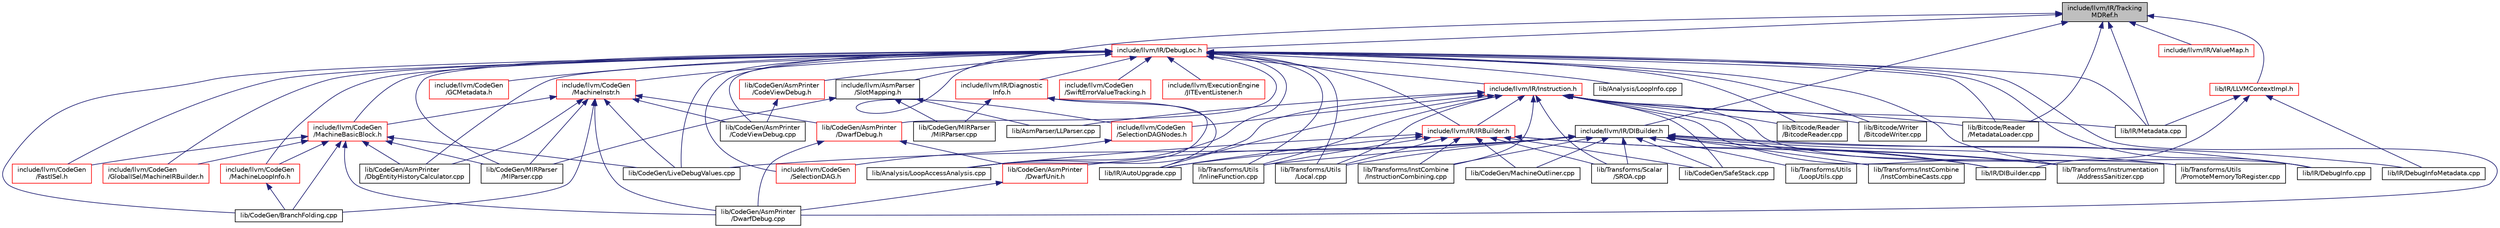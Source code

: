 digraph "include/llvm/IR/TrackingMDRef.h"
{
 // LATEX_PDF_SIZE
  bgcolor="transparent";
  edge [fontname="Helvetica",fontsize="10",labelfontname="Helvetica",labelfontsize="10"];
  node [fontname="Helvetica",fontsize="10",shape="box"];
  Node1 [label="include/llvm/IR/Tracking\lMDRef.h",height=0.2,width=0.4,color="black", fillcolor="grey75", style="filled", fontcolor="black",tooltip=" "];
  Node1 -> Node2 [dir="back",color="midnightblue",fontsize="10",style="solid",fontname="Helvetica"];
  Node2 [label="include/llvm/AsmParser\l/SlotMapping.h",height=0.2,width=0.4,color="black",URL="$SlotMapping_8h.html",tooltip=" "];
  Node2 -> Node3 [dir="back",color="midnightblue",fontsize="10",style="solid",fontname="Helvetica"];
  Node3 [label="lib/AsmParser/LLParser.cpp",height=0.2,width=0.4,color="black",URL="$LLParser_8cpp.html",tooltip=" "];
  Node2 -> Node4 [dir="back",color="midnightblue",fontsize="10",style="solid",fontname="Helvetica"];
  Node4 [label="lib/CodeGen/MIRParser\l/MIParser.cpp",height=0.2,width=0.4,color="black",URL="$MIParser_8cpp.html",tooltip=" "];
  Node2 -> Node5 [dir="back",color="midnightblue",fontsize="10",style="solid",fontname="Helvetica"];
  Node5 [label="lib/CodeGen/MIRParser\l/MIRParser.cpp",height=0.2,width=0.4,color="black",URL="$MIRParser_8cpp.html",tooltip=" "];
  Node1 -> Node6 [dir="back",color="midnightblue",fontsize="10",style="solid",fontname="Helvetica"];
  Node6 [label="include/llvm/IR/DIBuilder.h",height=0.2,width=0.4,color="black",URL="$DIBuilder_8h.html",tooltip=" "];
  Node6 -> Node7 [dir="back",color="midnightblue",fontsize="10",style="solid",fontname="Helvetica"];
  Node7 [label="lib/CodeGen/AsmPrinter\l/DwarfUnit.h",height=0.2,width=0.4,color="red",URL="$DwarfUnit_8h.html",tooltip=" "];
  Node7 -> Node12 [dir="back",color="midnightblue",fontsize="10",style="solid",fontname="Helvetica"];
  Node12 [label="lib/CodeGen/AsmPrinter\l/DwarfDebug.cpp",height=0.2,width=0.4,color="black",URL="$DwarfDebug_8cpp.html",tooltip=" "];
  Node6 -> Node16 [dir="back",color="midnightblue",fontsize="10",style="solid",fontname="Helvetica"];
  Node16 [label="lib/CodeGen/LiveDebugValues.cpp",height=0.2,width=0.4,color="black",URL="$LiveDebugValues_8cpp.html",tooltip=" "];
  Node6 -> Node17 [dir="back",color="midnightblue",fontsize="10",style="solid",fontname="Helvetica"];
  Node17 [label="lib/CodeGen/MachineOutliner.cpp",height=0.2,width=0.4,color="black",URL="$MachineOutliner_8cpp.html",tooltip="Replaces repeated sequences of instructions with function calls."];
  Node6 -> Node18 [dir="back",color="midnightblue",fontsize="10",style="solid",fontname="Helvetica"];
  Node18 [label="lib/CodeGen/SafeStack.cpp",height=0.2,width=0.4,color="black",URL="$SafeStack_8cpp.html",tooltip=" "];
  Node6 -> Node19 [dir="back",color="midnightblue",fontsize="10",style="solid",fontname="Helvetica"];
  Node19 [label="lib/IR/AutoUpgrade.cpp",height=0.2,width=0.4,color="black",URL="$AutoUpgrade_8cpp.html",tooltip=" "];
  Node6 -> Node20 [dir="back",color="midnightblue",fontsize="10",style="solid",fontname="Helvetica"];
  Node20 [label="lib/IR/DIBuilder.cpp",height=0.2,width=0.4,color="black",URL="$DIBuilder_8cpp.html",tooltip=" "];
  Node6 -> Node21 [dir="back",color="midnightblue",fontsize="10",style="solid",fontname="Helvetica"];
  Node21 [label="lib/IR/DebugInfo.cpp",height=0.2,width=0.4,color="black",URL="$DebugInfo_8cpp.html",tooltip=" "];
  Node6 -> Node22 [dir="back",color="midnightblue",fontsize="10",style="solid",fontname="Helvetica"];
  Node22 [label="lib/IR/DebugInfoMetadata.cpp",height=0.2,width=0.4,color="black",URL="$DebugInfoMetadata_8cpp.html",tooltip=" "];
  Node6 -> Node23 [dir="back",color="midnightblue",fontsize="10",style="solid",fontname="Helvetica"];
  Node23 [label="lib/Transforms/InstCombine\l/InstCombineCasts.cpp",height=0.2,width=0.4,color="black",URL="$InstCombineCasts_8cpp.html",tooltip=" "];
  Node6 -> Node24 [dir="back",color="midnightblue",fontsize="10",style="solid",fontname="Helvetica"];
  Node24 [label="lib/Transforms/InstCombine\l/InstructionCombining.cpp",height=0.2,width=0.4,color="black",URL="$InstructionCombining_8cpp.html",tooltip=" "];
  Node6 -> Node25 [dir="back",color="midnightblue",fontsize="10",style="solid",fontname="Helvetica"];
  Node25 [label="lib/Transforms/Instrumentation\l/AddressSanitizer.cpp",height=0.2,width=0.4,color="black",URL="$AddressSanitizer_8cpp.html",tooltip=" "];
  Node6 -> Node26 [dir="back",color="midnightblue",fontsize="10",style="solid",fontname="Helvetica"];
  Node26 [label="lib/Transforms/Scalar\l/SROA.cpp",height=0.2,width=0.4,color="black",URL="$SROA_8cpp.html",tooltip="This transformation implements the well known scalar replacement of aggregates transformation."];
  Node6 -> Node27 [dir="back",color="midnightblue",fontsize="10",style="solid",fontname="Helvetica"];
  Node27 [label="lib/Transforms/Utils\l/InlineFunction.cpp",height=0.2,width=0.4,color="black",URL="$InlineFunction_8cpp.html",tooltip=" "];
  Node6 -> Node28 [dir="back",color="midnightblue",fontsize="10",style="solid",fontname="Helvetica"];
  Node28 [label="lib/Transforms/Utils\l/Local.cpp",height=0.2,width=0.4,color="black",URL="$Local_8cpp.html",tooltip=" "];
  Node6 -> Node29 [dir="back",color="midnightblue",fontsize="10",style="solid",fontname="Helvetica"];
  Node29 [label="lib/Transforms/Utils\l/LoopUtils.cpp",height=0.2,width=0.4,color="black",URL="$LoopUtils_8cpp.html",tooltip=" "];
  Node6 -> Node30 [dir="back",color="midnightblue",fontsize="10",style="solid",fontname="Helvetica"];
  Node30 [label="lib/Transforms/Utils\l/PromoteMemoryToRegister.cpp",height=0.2,width=0.4,color="black",URL="$PromoteMemoryToRegister_8cpp.html",tooltip=" "];
  Node1 -> Node31 [dir="back",color="midnightblue",fontsize="10",style="solid",fontname="Helvetica"];
  Node31 [label="include/llvm/IR/DebugLoc.h",height=0.2,width=0.4,color="red",URL="$DebugLoc_8h.html",tooltip=" "];
  Node31 -> Node32 [dir="back",color="midnightblue",fontsize="10",style="solid",fontname="Helvetica"];
  Node32 [label="include/llvm/CodeGen\l/FastISel.h",height=0.2,width=0.4,color="red",URL="$FastISel_8h.html",tooltip="This file defines the FastISel class."];
  Node31 -> Node41 [dir="back",color="midnightblue",fontsize="10",style="solid",fontname="Helvetica"];
  Node41 [label="include/llvm/CodeGen\l/GCMetadata.h",height=0.2,width=0.4,color="red",URL="$GCMetadata_8h.html",tooltip=" "];
  Node31 -> Node49 [dir="back",color="midnightblue",fontsize="10",style="solid",fontname="Helvetica"];
  Node49 [label="include/llvm/CodeGen\l/GlobalISel/MachineIRBuilder.h",height=0.2,width=0.4,color="red",URL="$MachineIRBuilder_8h.html",tooltip="This file declares the MachineIRBuilder class."];
  Node31 -> Node89 [dir="back",color="midnightblue",fontsize="10",style="solid",fontname="Helvetica"];
  Node89 [label="include/llvm/CodeGen\l/MachineBasicBlock.h",height=0.2,width=0.4,color="red",URL="$MachineBasicBlock_8h.html",tooltip=" "];
  Node89 -> Node32 [dir="back",color="midnightblue",fontsize="10",style="solid",fontname="Helvetica"];
  Node89 -> Node49 [dir="back",color="midnightblue",fontsize="10",style="solid",fontname="Helvetica"];
  Node89 -> Node926 [dir="back",color="midnightblue",fontsize="10",style="solid",fontname="Helvetica"];
  Node926 [label="include/llvm/CodeGen\l/MachineLoopInfo.h",height=0.2,width=0.4,color="red",URL="$MachineLoopInfo_8h.html",tooltip=" "];
  Node926 -> Node733 [dir="back",color="midnightblue",fontsize="10",style="solid",fontname="Helvetica"];
  Node733 [label="lib/CodeGen/BranchFolding.cpp",height=0.2,width=0.4,color="black",URL="$BranchFolding_8cpp.html",tooltip=" "];
  Node89 -> Node238 [dir="back",color="midnightblue",fontsize="10",style="solid",fontname="Helvetica"];
  Node238 [label="lib/CodeGen/AsmPrinter\l/DbgEntityHistoryCalculator.cpp",height=0.2,width=0.4,color="black",URL="$DbgEntityHistoryCalculator_8cpp.html",tooltip=" "];
  Node89 -> Node12 [dir="back",color="midnightblue",fontsize="10",style="solid",fontname="Helvetica"];
  Node89 -> Node733 [dir="back",color="midnightblue",fontsize="10",style="solid",fontname="Helvetica"];
  Node89 -> Node16 [dir="back",color="midnightblue",fontsize="10",style="solid",fontname="Helvetica"];
  Node89 -> Node4 [dir="back",color="midnightblue",fontsize="10",style="solid",fontname="Helvetica"];
  Node31 -> Node1078 [dir="back",color="midnightblue",fontsize="10",style="solid",fontname="Helvetica"];
  Node1078 [label="include/llvm/CodeGen\l/MachineInstr.h",height=0.2,width=0.4,color="red",URL="$MachineInstr_8h.html",tooltip=" "];
  Node1078 -> Node89 [dir="back",color="midnightblue",fontsize="10",style="solid",fontname="Helvetica"];
  Node1078 -> Node893 [dir="back",color="midnightblue",fontsize="10",style="solid",fontname="Helvetica"];
  Node893 [label="lib/CodeGen/AsmPrinter\l/CodeViewDebug.cpp",height=0.2,width=0.4,color="black",URL="$CodeViewDebug_8cpp.html",tooltip=" "];
  Node1078 -> Node238 [dir="back",color="midnightblue",fontsize="10",style="solid",fontname="Helvetica"];
  Node1078 -> Node12 [dir="back",color="midnightblue",fontsize="10",style="solid",fontname="Helvetica"];
  Node1078 -> Node891 [dir="back",color="midnightblue",fontsize="10",style="solid",fontname="Helvetica"];
  Node891 [label="lib/CodeGen/AsmPrinter\l/DwarfDebug.h",height=0.2,width=0.4,color="red",URL="$DwarfDebug_8h.html",tooltip=" "];
  Node891 -> Node12 [dir="back",color="midnightblue",fontsize="10",style="solid",fontname="Helvetica"];
  Node891 -> Node7 [dir="back",color="midnightblue",fontsize="10",style="solid",fontname="Helvetica"];
  Node1078 -> Node733 [dir="back",color="midnightblue",fontsize="10",style="solid",fontname="Helvetica"];
  Node1078 -> Node16 [dir="back",color="midnightblue",fontsize="10",style="solid",fontname="Helvetica"];
  Node1078 -> Node4 [dir="back",color="midnightblue",fontsize="10",style="solid",fontname="Helvetica"];
  Node31 -> Node926 [dir="back",color="midnightblue",fontsize="10",style="solid",fontname="Helvetica"];
  Node31 -> Node106 [dir="back",color="midnightblue",fontsize="10",style="solid",fontname="Helvetica"];
  Node106 [label="include/llvm/CodeGen\l/SelectionDAG.h",height=0.2,width=0.4,color="red",URL="$SelectionDAG_8h.html",tooltip=" "];
  Node31 -> Node1085 [dir="back",color="midnightblue",fontsize="10",style="solid",fontname="Helvetica"];
  Node1085 [label="include/llvm/CodeGen\l/SelectionDAGNodes.h",height=0.2,width=0.4,color="red",URL="$SelectionDAGNodes_8h.html",tooltip=" "];
  Node1085 -> Node106 [dir="back",color="midnightblue",fontsize="10",style="solid",fontname="Helvetica"];
  Node31 -> Node1102 [dir="back",color="midnightblue",fontsize="10",style="solid",fontname="Helvetica"];
  Node1102 [label="include/llvm/CodeGen\l/SwiftErrorValueTracking.h",height=0.2,width=0.4,color="red",URL="$SwiftErrorValueTracking_8h.html",tooltip=" "];
  Node31 -> Node1103 [dir="back",color="midnightblue",fontsize="10",style="solid",fontname="Helvetica"];
  Node1103 [label="include/llvm/ExecutionEngine\l/JITEventListener.h",height=0.2,width=0.4,color="red",URL="$JITEventListener_8h.html",tooltip=" "];
  Node31 -> Node1111 [dir="back",color="midnightblue",fontsize="10",style="solid",fontname="Helvetica"];
  Node1111 [label="include/llvm/IR/Diagnostic\lInfo.h",height=0.2,width=0.4,color="red",URL="$DiagnosticInfo_8h.html",tooltip=" "];
  Node1111 -> Node1118 [dir="back",color="midnightblue",fontsize="10",style="solid",fontname="Helvetica"];
  Node1118 [label="lib/Analysis/LoopAccessAnalysis.cpp",height=0.2,width=0.4,color="black",URL="$LoopAccessAnalysis_8cpp.html",tooltip=" "];
  Node1111 -> Node5 [dir="back",color="midnightblue",fontsize="10",style="solid",fontname="Helvetica"];
  Node1111 -> Node19 [dir="back",color="midnightblue",fontsize="10",style="solid",fontname="Helvetica"];
  Node31 -> Node1235 [dir="back",color="midnightblue",fontsize="10",style="solid",fontname="Helvetica"];
  Node1235 [label="include/llvm/IR/IRBuilder.h",height=0.2,width=0.4,color="red",URL="$IRBuilder_8h.html",tooltip=" "];
  Node1235 -> Node1118 [dir="back",color="midnightblue",fontsize="10",style="solid",fontname="Helvetica"];
  Node1235 -> Node17 [dir="back",color="midnightblue",fontsize="10",style="solid",fontname="Helvetica"];
  Node1235 -> Node18 [dir="back",color="midnightblue",fontsize="10",style="solid",fontname="Helvetica"];
  Node1235 -> Node19 [dir="back",color="midnightblue",fontsize="10",style="solid",fontname="Helvetica"];
  Node1235 -> Node20 [dir="back",color="midnightblue",fontsize="10",style="solid",fontname="Helvetica"];
  Node1235 -> Node24 [dir="back",color="midnightblue",fontsize="10",style="solid",fontname="Helvetica"];
  Node1235 -> Node25 [dir="back",color="midnightblue",fontsize="10",style="solid",fontname="Helvetica"];
  Node1235 -> Node26 [dir="back",color="midnightblue",fontsize="10",style="solid",fontname="Helvetica"];
  Node1235 -> Node27 [dir="back",color="midnightblue",fontsize="10",style="solid",fontname="Helvetica"];
  Node1235 -> Node28 [dir="back",color="midnightblue",fontsize="10",style="solid",fontname="Helvetica"];
  Node31 -> Node1359 [dir="back",color="midnightblue",fontsize="10",style="solid",fontname="Helvetica"];
  Node1359 [label="include/llvm/IR/Instruction.h",height=0.2,width=0.4,color="red",URL="$IR_2Instruction_8h.html",tooltip=" "];
  Node1359 -> Node1085 [dir="back",color="midnightblue",fontsize="10",style="solid",fontname="Helvetica"];
  Node1359 -> Node1235 [dir="back",color="midnightblue",fontsize="10",style="solid",fontname="Helvetica"];
  Node1359 -> Node1118 [dir="back",color="midnightblue",fontsize="10",style="solid",fontname="Helvetica"];
  Node1359 -> Node3 [dir="back",color="midnightblue",fontsize="10",style="solid",fontname="Helvetica"];
  Node1359 -> Node1634 [dir="back",color="midnightblue",fontsize="10",style="solid",fontname="Helvetica"];
  Node1634 [label="lib/Bitcode/Reader\l/BitcodeReader.cpp",height=0.2,width=0.4,color="black",URL="$BitcodeReader_8cpp.html",tooltip=" "];
  Node1359 -> Node1675 [dir="back",color="midnightblue",fontsize="10",style="solid",fontname="Helvetica"];
  Node1675 [label="lib/Bitcode/Reader\l/MetadataLoader.cpp",height=0.2,width=0.4,color="black",URL="$MetadataLoader_8cpp.html",tooltip=" "];
  Node1359 -> Node1635 [dir="back",color="midnightblue",fontsize="10",style="solid",fontname="Helvetica"];
  Node1635 [label="lib/Bitcode/Writer\l/BitcodeWriter.cpp",height=0.2,width=0.4,color="black",URL="$BitcodeWriter_8cpp.html",tooltip=" "];
  Node1359 -> Node18 [dir="back",color="midnightblue",fontsize="10",style="solid",fontname="Helvetica"];
  Node1359 -> Node19 [dir="back",color="midnightblue",fontsize="10",style="solid",fontname="Helvetica"];
  Node1359 -> Node21 [dir="back",color="midnightblue",fontsize="10",style="solid",fontname="Helvetica"];
  Node1359 -> Node1224 [dir="back",color="midnightblue",fontsize="10",style="solid",fontname="Helvetica"];
  Node1224 [label="lib/IR/Metadata.cpp",height=0.2,width=0.4,color="black",URL="$Metadata_8cpp.html",tooltip=" "];
  Node1359 -> Node24 [dir="back",color="midnightblue",fontsize="10",style="solid",fontname="Helvetica"];
  Node1359 -> Node25 [dir="back",color="midnightblue",fontsize="10",style="solid",fontname="Helvetica"];
  Node1359 -> Node26 [dir="back",color="midnightblue",fontsize="10",style="solid",fontname="Helvetica"];
  Node1359 -> Node27 [dir="back",color="midnightblue",fontsize="10",style="solid",fontname="Helvetica"];
  Node1359 -> Node28 [dir="back",color="midnightblue",fontsize="10",style="solid",fontname="Helvetica"];
  Node1359 -> Node30 [dir="back",color="midnightblue",fontsize="10",style="solid",fontname="Helvetica"];
  Node31 -> Node1118 [dir="back",color="midnightblue",fontsize="10",style="solid",fontname="Helvetica"];
  Node31 -> Node1253 [dir="back",color="midnightblue",fontsize="10",style="solid",fontname="Helvetica"];
  Node1253 [label="lib/Analysis/LoopInfo.cpp",height=0.2,width=0.4,color="black",URL="$LoopInfo_8cpp.html",tooltip=" "];
  Node31 -> Node1634 [dir="back",color="midnightblue",fontsize="10",style="solid",fontname="Helvetica"];
  Node31 -> Node1675 [dir="back",color="midnightblue",fontsize="10",style="solid",fontname="Helvetica"];
  Node31 -> Node1635 [dir="back",color="midnightblue",fontsize="10",style="solid",fontname="Helvetica"];
  Node31 -> Node893 [dir="back",color="midnightblue",fontsize="10",style="solid",fontname="Helvetica"];
  Node31 -> Node1080 [dir="back",color="midnightblue",fontsize="10",style="solid",fontname="Helvetica"];
  Node1080 [label="lib/CodeGen/AsmPrinter\l/CodeViewDebug.h",height=0.2,width=0.4,color="red",URL="$CodeViewDebug_8h.html",tooltip=" "];
  Node1080 -> Node893 [dir="back",color="midnightblue",fontsize="10",style="solid",fontname="Helvetica"];
  Node31 -> Node238 [dir="back",color="midnightblue",fontsize="10",style="solid",fontname="Helvetica"];
  Node31 -> Node12 [dir="back",color="midnightblue",fontsize="10",style="solid",fontname="Helvetica"];
  Node31 -> Node891 [dir="back",color="midnightblue",fontsize="10",style="solid",fontname="Helvetica"];
  Node31 -> Node733 [dir="back",color="midnightblue",fontsize="10",style="solid",fontname="Helvetica"];
  Node31 -> Node16 [dir="back",color="midnightblue",fontsize="10",style="solid",fontname="Helvetica"];
  Node31 -> Node4 [dir="back",color="midnightblue",fontsize="10",style="solid",fontname="Helvetica"];
  Node31 -> Node21 [dir="back",color="midnightblue",fontsize="10",style="solid",fontname="Helvetica"];
  Node31 -> Node1224 [dir="back",color="midnightblue",fontsize="10",style="solid",fontname="Helvetica"];
  Node31 -> Node25 [dir="back",color="midnightblue",fontsize="10",style="solid",fontname="Helvetica"];
  Node31 -> Node27 [dir="back",color="midnightblue",fontsize="10",style="solid",fontname="Helvetica"];
  Node31 -> Node28 [dir="back",color="midnightblue",fontsize="10",style="solid",fontname="Helvetica"];
  Node1 -> Node1933 [dir="back",color="midnightblue",fontsize="10",style="solid",fontname="Helvetica"];
  Node1933 [label="include/llvm/IR/ValueMap.h",height=0.2,width=0.4,color="red",URL="$ValueMap_8h.html",tooltip=" "];
  Node1 -> Node1675 [dir="back",color="midnightblue",fontsize="10",style="solid",fontname="Helvetica"];
  Node1 -> Node1215 [dir="back",color="midnightblue",fontsize="10",style="solid",fontname="Helvetica"];
  Node1215 [label="lib/IR/LLVMContextImpl.h",height=0.2,width=0.4,color="red",URL="$LLVMContextImpl_8h.html",tooltip=" "];
  Node1215 -> Node20 [dir="back",color="midnightblue",fontsize="10",style="solid",fontname="Helvetica"];
  Node1215 -> Node22 [dir="back",color="midnightblue",fontsize="10",style="solid",fontname="Helvetica"];
  Node1215 -> Node1224 [dir="back",color="midnightblue",fontsize="10",style="solid",fontname="Helvetica"];
  Node1 -> Node1224 [dir="back",color="midnightblue",fontsize="10",style="solid",fontname="Helvetica"];
}
